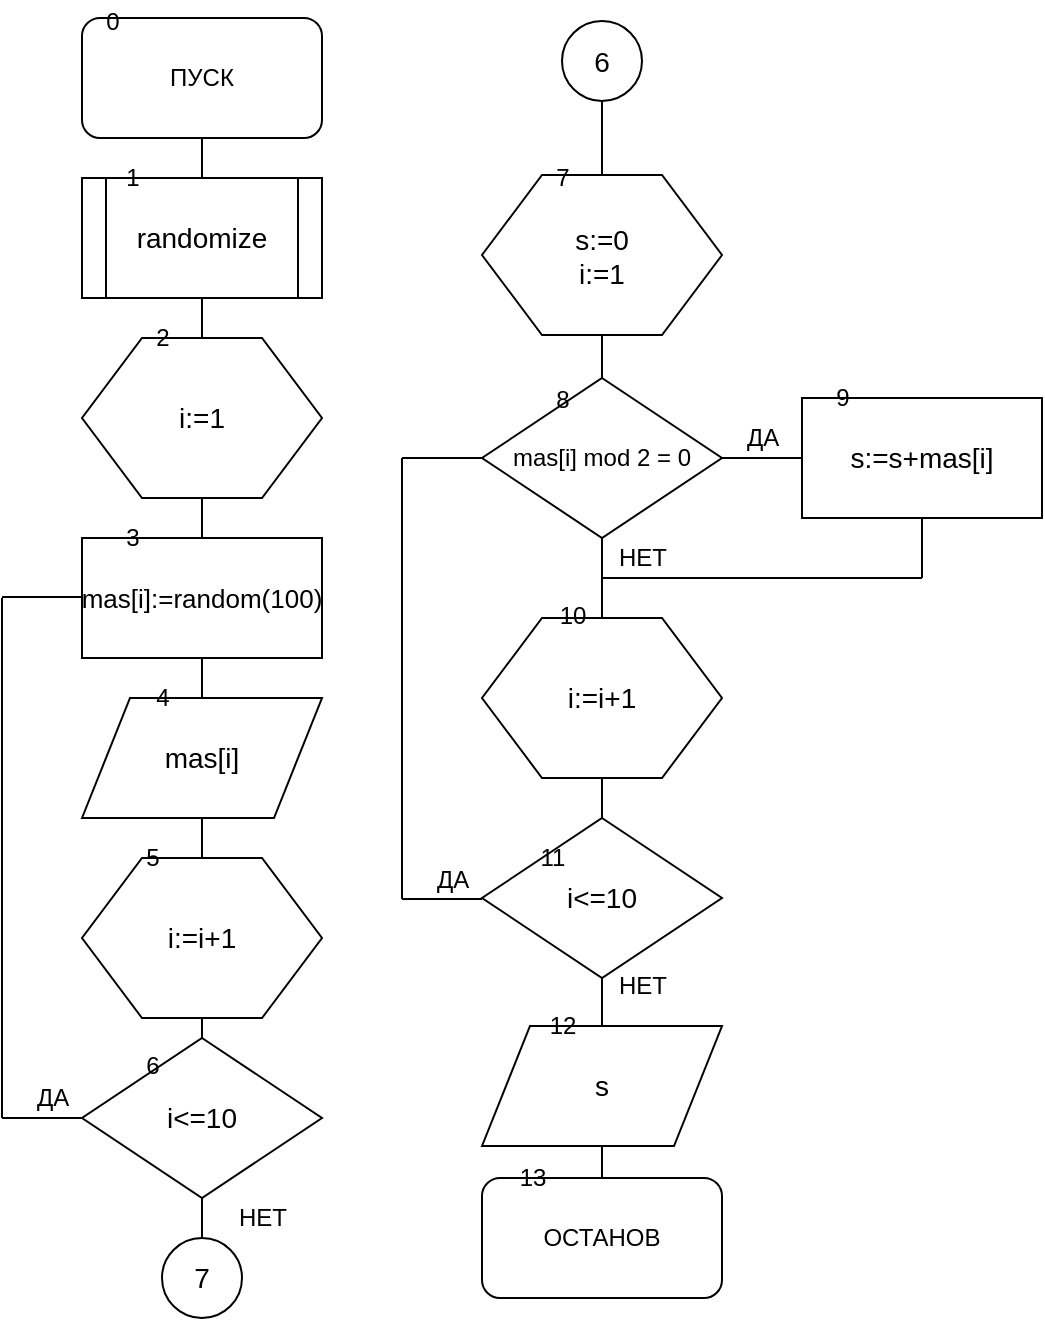<mxfile version="12.4.0" type="device" pages="1"><diagram id="1rm6cKfNg74ew5XyVTcT" name="Page-1"><mxGraphModel dx="1220" dy="723" grid="1" gridSize="10" guides="1" tooltips="1" connect="1" arrows="1" fold="1" page="1" pageScale="1" pageWidth="827" pageHeight="1169" math="0" shadow="0"><root><mxCell id="0"/><mxCell id="1" parent="0"/><mxCell id="L7QXCOOC3nl8mTSucGNG-9" value="" style="endArrow=none;html=1;entryX=0.5;entryY=1;entryDx=0;entryDy=0;" edge="1" parent="1" target="L7QXCOOC3nl8mTSucGNG-1"><mxGeometry width="50" height="50" relative="1" as="geometry"><mxPoint x="140" y="630" as="sourcePoint"/><mxPoint x="280" y="120" as="targetPoint"/></mxGeometry></mxCell><mxCell id="L7QXCOOC3nl8mTSucGNG-1" value="ПУСК" style="rounded=1;whiteSpace=wrap;html=1;" vertex="1" parent="1"><mxGeometry x="80" y="20" width="120" height="60" as="geometry"/></mxCell><mxCell id="L7QXCOOC3nl8mTSucGNG-2" value="&lt;font style=&quot;font-size: 14px&quot;&gt;randomize&lt;/font&gt;" style="shape=process;whiteSpace=wrap;html=1;backgroundOutline=1;" vertex="1" parent="1"><mxGeometry x="80" y="100" width="120" height="60" as="geometry"/></mxCell><mxCell id="L7QXCOOC3nl8mTSucGNG-3" value="ОСТАНОВ" style="rounded=1;whiteSpace=wrap;html=1;" vertex="1" parent="1"><mxGeometry x="280" y="600" width="120" height="60" as="geometry"/></mxCell><mxCell id="L7QXCOOC3nl8mTSucGNG-4" value="&lt;font style=&quot;font-size: 14px&quot;&gt;i:=1&lt;/font&gt;" style="shape=hexagon;perimeter=hexagonPerimeter2;whiteSpace=wrap;html=1;" vertex="1" parent="1"><mxGeometry x="80" y="180" width="120" height="80" as="geometry"/></mxCell><mxCell id="L7QXCOOC3nl8mTSucGNG-5" value="&lt;font style=&quot;font-size: 13px&quot;&gt;mas[i]:=random(100)&lt;/font&gt;" style="rounded=0;whiteSpace=wrap;html=1;" vertex="1" parent="1"><mxGeometry x="80" y="280" width="120" height="60" as="geometry"/></mxCell><mxCell id="L7QXCOOC3nl8mTSucGNG-6" value="&lt;font style=&quot;font-size: 14px&quot;&gt;mas[i]&lt;/font&gt;" style="shape=parallelogram;perimeter=parallelogramPerimeter;whiteSpace=wrap;html=1;" vertex="1" parent="1"><mxGeometry x="80" y="360" width="120" height="60" as="geometry"/></mxCell><mxCell id="L7QXCOOC3nl8mTSucGNG-7" value="&lt;font style=&quot;font-size: 14px&quot;&gt;i:=i+1&lt;/font&gt;" style="shape=hexagon;perimeter=hexagonPerimeter2;whiteSpace=wrap;html=1;" vertex="1" parent="1"><mxGeometry x="80" y="440" width="120" height="80" as="geometry"/></mxCell><mxCell id="L7QXCOOC3nl8mTSucGNG-8" value="&lt;font style=&quot;font-size: 14px&quot;&gt;i&amp;lt;=10&lt;/font&gt;" style="rhombus;whiteSpace=wrap;html=1;" vertex="1" parent="1"><mxGeometry x="80" y="530" width="120" height="80" as="geometry"/></mxCell><mxCell id="L7QXCOOC3nl8mTSucGNG-16" value="" style="endArrow=none;html=1;" edge="1" parent="1"><mxGeometry width="50" height="50" relative="1" as="geometry"><mxPoint x="40" y="570" as="sourcePoint"/><mxPoint x="40" y="310" as="targetPoint"/></mxGeometry></mxCell><mxCell id="L7QXCOOC3nl8mTSucGNG-17" value="" style="endArrow=none;html=1;entryX=0;entryY=0.5;entryDx=0;entryDy=0;" edge="1" parent="1" target="L7QXCOOC3nl8mTSucGNG-8"><mxGeometry width="50" height="50" relative="1" as="geometry"><mxPoint x="40" y="570" as="sourcePoint"/><mxPoint x="70" y="590" as="targetPoint"/></mxGeometry></mxCell><mxCell id="L7QXCOOC3nl8mTSucGNG-18" value="" style="endArrow=none;html=1;entryX=0;entryY=0.5;entryDx=0;entryDy=0;" edge="1" parent="1"><mxGeometry width="50" height="50" relative="1" as="geometry"><mxPoint x="40" y="309.5" as="sourcePoint"/><mxPoint x="80" y="309.5" as="targetPoint"/></mxGeometry></mxCell><mxCell id="L7QXCOOC3nl8mTSucGNG-19" value="ДА" style="text;html=1;align=center;verticalAlign=middle;resizable=0;points=[];;autosize=1;" vertex="1" parent="1"><mxGeometry x="50" y="550" width="30" height="20" as="geometry"/></mxCell><mxCell id="L7QXCOOC3nl8mTSucGNG-20" value="НЕТ" style="text;html=1;align=center;verticalAlign=middle;resizable=0;points=[];;autosize=1;" vertex="1" parent="1"><mxGeometry x="150" y="610" width="40" height="20" as="geometry"/></mxCell><mxCell id="L7QXCOOC3nl8mTSucGNG-22" value="&lt;font style=&quot;font-size: 14px&quot;&gt;7&lt;/font&gt;" style="ellipse;whiteSpace=wrap;html=1;aspect=fixed;" vertex="1" parent="1"><mxGeometry x="120" y="630" width="40" height="40" as="geometry"/></mxCell><mxCell id="L7QXCOOC3nl8mTSucGNG-23" value="&lt;font style=&quot;font-size: 14px&quot;&gt;6&lt;/font&gt;" style="ellipse;whiteSpace=wrap;html=1;aspect=fixed;" vertex="1" parent="1"><mxGeometry x="320" y="21.5" width="40" height="40" as="geometry"/></mxCell><mxCell id="L7QXCOOC3nl8mTSucGNG-24" value="" style="endArrow=none;html=1;entryX=0.5;entryY=1;entryDx=0;entryDy=0;exitX=0.5;exitY=0;exitDx=0;exitDy=0;" edge="1" parent="1" source="L7QXCOOC3nl8mTSucGNG-3" target="L7QXCOOC3nl8mTSucGNG-23"><mxGeometry width="50" height="50" relative="1" as="geometry"><mxPoint x="340" y="520" as="sourcePoint"/><mxPoint x="320" y="68.5" as="targetPoint"/></mxGeometry></mxCell><mxCell id="L7QXCOOC3nl8mTSucGNG-25" value="&lt;font style=&quot;font-size: 14px&quot;&gt;s:=0&lt;br&gt;i:=1&lt;/font&gt;" style="shape=hexagon;perimeter=hexagonPerimeter2;whiteSpace=wrap;html=1;" vertex="1" parent="1"><mxGeometry x="280" y="98.5" width="120" height="80" as="geometry"/></mxCell><mxCell id="L7QXCOOC3nl8mTSucGNG-26" value="mas[i] mod 2 = 0" style="rhombus;whiteSpace=wrap;html=1;" vertex="1" parent="1"><mxGeometry x="280" y="200" width="120" height="80" as="geometry"/></mxCell><mxCell id="L7QXCOOC3nl8mTSucGNG-27" value="" style="endArrow=none;html=1;entryX=1;entryY=0.5;entryDx=0;entryDy=0;" edge="1" parent="1" target="L7QXCOOC3nl8mTSucGNG-26"><mxGeometry width="50" height="50" relative="1" as="geometry"><mxPoint x="440" y="240" as="sourcePoint"/><mxPoint x="460" y="260" as="targetPoint"/></mxGeometry></mxCell><mxCell id="L7QXCOOC3nl8mTSucGNG-28" value="&lt;font style=&quot;font-size: 14px&quot;&gt;s:=s+mas[i]&lt;/font&gt;" style="rounded=0;whiteSpace=wrap;html=1;" vertex="1" parent="1"><mxGeometry x="440" y="210" width="120" height="60" as="geometry"/></mxCell><mxCell id="L7QXCOOC3nl8mTSucGNG-29" value="&lt;font style=&quot;font-size: 14px&quot;&gt;i:=i+1&lt;/font&gt;" style="shape=hexagon;perimeter=hexagonPerimeter2;whiteSpace=wrap;html=1;" vertex="1" parent="1"><mxGeometry x="280" y="320" width="120" height="80" as="geometry"/></mxCell><mxCell id="L7QXCOOC3nl8mTSucGNG-30" value="" style="endArrow=none;html=1;entryX=0.5;entryY=1;entryDx=0;entryDy=0;" edge="1" parent="1" target="L7QXCOOC3nl8mTSucGNG-28"><mxGeometry width="50" height="50" relative="1" as="geometry"><mxPoint x="500" y="300" as="sourcePoint"/><mxPoint x="480" y="290" as="targetPoint"/></mxGeometry></mxCell><mxCell id="L7QXCOOC3nl8mTSucGNG-31" value="" style="endArrow=none;html=1;" edge="1" parent="1"><mxGeometry width="50" height="50" relative="1" as="geometry"><mxPoint x="340" y="300" as="sourcePoint"/><mxPoint x="500" y="300" as="targetPoint"/></mxGeometry></mxCell><mxCell id="L7QXCOOC3nl8mTSucGNG-34" value="ДА" style="text;html=1;align=center;verticalAlign=middle;resizable=0;points=[];;autosize=1;" vertex="1" parent="1"><mxGeometry x="405" y="220" width="30" height="20" as="geometry"/></mxCell><mxCell id="L7QXCOOC3nl8mTSucGNG-35" value="НЕТ" style="text;html=1;align=center;verticalAlign=middle;resizable=0;points=[];;autosize=1;" vertex="1" parent="1"><mxGeometry x="340" y="280" width="40" height="20" as="geometry"/></mxCell><mxCell id="L7QXCOOC3nl8mTSucGNG-36" value="&lt;font style=&quot;font-size: 14px&quot;&gt;i&amp;lt;=10&lt;/font&gt;" style="rhombus;whiteSpace=wrap;html=1;" vertex="1" parent="1"><mxGeometry x="280" y="420" width="120" height="80" as="geometry"/></mxCell><mxCell id="L7QXCOOC3nl8mTSucGNG-37" value="" style="endArrow=none;html=1;" edge="1" parent="1"><mxGeometry width="50" height="50" relative="1" as="geometry"><mxPoint x="240" y="460.5" as="sourcePoint"/><mxPoint x="240" y="240" as="targetPoint"/></mxGeometry></mxCell><mxCell id="L7QXCOOC3nl8mTSucGNG-38" value="" style="endArrow=none;html=1;entryX=0;entryY=0.5;entryDx=0;entryDy=0;" edge="1" parent="1"><mxGeometry width="50" height="50" relative="1" as="geometry"><mxPoint x="240" y="460.5" as="sourcePoint"/><mxPoint x="280" y="460.5" as="targetPoint"/></mxGeometry></mxCell><mxCell id="L7QXCOOC3nl8mTSucGNG-39" value="" style="endArrow=none;html=1;entryX=0;entryY=0.5;entryDx=0;entryDy=0;" edge="1" parent="1"><mxGeometry width="50" height="50" relative="1" as="geometry"><mxPoint x="240" y="240" as="sourcePoint"/><mxPoint x="280" y="240" as="targetPoint"/></mxGeometry></mxCell><mxCell id="L7QXCOOC3nl8mTSucGNG-40" value="ДА" style="text;html=1;align=center;verticalAlign=middle;resizable=0;points=[];;autosize=1;" vertex="1" parent="1"><mxGeometry x="250" y="440.5" width="30" height="20" as="geometry"/></mxCell><mxCell id="L7QXCOOC3nl8mTSucGNG-41" value="&lt;font style=&quot;font-size: 14px&quot;&gt;s&lt;/font&gt;" style="shape=parallelogram;perimeter=parallelogramPerimeter;whiteSpace=wrap;html=1;" vertex="1" parent="1"><mxGeometry x="280" y="524" width="120" height="60" as="geometry"/></mxCell><mxCell id="L7QXCOOC3nl8mTSucGNG-42" value="0" style="text;html=1;align=center;verticalAlign=middle;resizable=0;points=[];;autosize=1;" vertex="1" parent="1"><mxGeometry x="85" y="11.5" width="20" height="20" as="geometry"/></mxCell><mxCell id="L7QXCOOC3nl8mTSucGNG-43" value="1" style="text;html=1;align=center;verticalAlign=middle;resizable=0;points=[];;autosize=1;" vertex="1" parent="1"><mxGeometry x="95" y="90" width="20" height="20" as="geometry"/></mxCell><mxCell id="L7QXCOOC3nl8mTSucGNG-44" value="2" style="text;html=1;align=center;verticalAlign=middle;resizable=0;points=[];;autosize=1;" vertex="1" parent="1"><mxGeometry x="110" y="170" width="20" height="20" as="geometry"/></mxCell><mxCell id="L7QXCOOC3nl8mTSucGNG-45" value="3" style="text;html=1;align=center;verticalAlign=middle;resizable=0;points=[];;autosize=1;" vertex="1" parent="1"><mxGeometry x="95" y="270" width="20" height="20" as="geometry"/></mxCell><mxCell id="L7QXCOOC3nl8mTSucGNG-46" value="4" style="text;html=1;align=center;verticalAlign=middle;resizable=0;points=[];;autosize=1;" vertex="1" parent="1"><mxGeometry x="110" y="350" width="20" height="20" as="geometry"/></mxCell><mxCell id="L7QXCOOC3nl8mTSucGNG-47" value="5" style="text;html=1;align=center;verticalAlign=middle;resizable=0;points=[];;autosize=1;" vertex="1" parent="1"><mxGeometry x="105" y="430" width="20" height="20" as="geometry"/></mxCell><mxCell id="L7QXCOOC3nl8mTSucGNG-48" value="6" style="text;html=1;align=center;verticalAlign=middle;resizable=0;points=[];;autosize=1;" vertex="1" parent="1"><mxGeometry x="105" y="534" width="20" height="20" as="geometry"/></mxCell><mxCell id="L7QXCOOC3nl8mTSucGNG-49" value="7" style="text;html=1;align=center;verticalAlign=middle;resizable=0;points=[];;autosize=1;" vertex="1" parent="1"><mxGeometry x="310" y="90" width="20" height="20" as="geometry"/></mxCell><mxCell id="L7QXCOOC3nl8mTSucGNG-50" value="8" style="text;html=1;align=center;verticalAlign=middle;resizable=0;points=[];;autosize=1;" vertex="1" parent="1"><mxGeometry x="310" y="201" width="20" height="20" as="geometry"/></mxCell><mxCell id="L7QXCOOC3nl8mTSucGNG-51" value="9" style="text;html=1;align=center;verticalAlign=middle;resizable=0;points=[];;autosize=1;" vertex="1" parent="1"><mxGeometry x="450" y="200" width="20" height="20" as="geometry"/></mxCell><mxCell id="L7QXCOOC3nl8mTSucGNG-52" value="10" style="text;html=1;align=center;verticalAlign=middle;resizable=0;points=[];;autosize=1;" vertex="1" parent="1"><mxGeometry x="310" y="309" width="30" height="20" as="geometry"/></mxCell><mxCell id="L7QXCOOC3nl8mTSucGNG-53" value="11" style="text;html=1;align=center;verticalAlign=middle;resizable=0;points=[];;autosize=1;" vertex="1" parent="1"><mxGeometry x="300" y="430" width="30" height="20" as="geometry"/></mxCell><mxCell id="L7QXCOOC3nl8mTSucGNG-54" value="12" style="text;html=1;align=center;verticalAlign=middle;resizable=0;points=[];;autosize=1;" vertex="1" parent="1"><mxGeometry x="305" y="514" width="30" height="20" as="geometry"/></mxCell><mxCell id="L7QXCOOC3nl8mTSucGNG-55" value="13" style="text;html=1;align=center;verticalAlign=middle;resizable=0;points=[];;autosize=1;" vertex="1" parent="1"><mxGeometry x="290" y="590" width="30" height="20" as="geometry"/></mxCell><mxCell id="L7QXCOOC3nl8mTSucGNG-56" value="НЕТ" style="text;html=1;align=center;verticalAlign=middle;resizable=0;points=[];;autosize=1;" vertex="1" parent="1"><mxGeometry x="340" y="494" width="40" height="20" as="geometry"/></mxCell></root></mxGraphModel></diagram></mxfile>